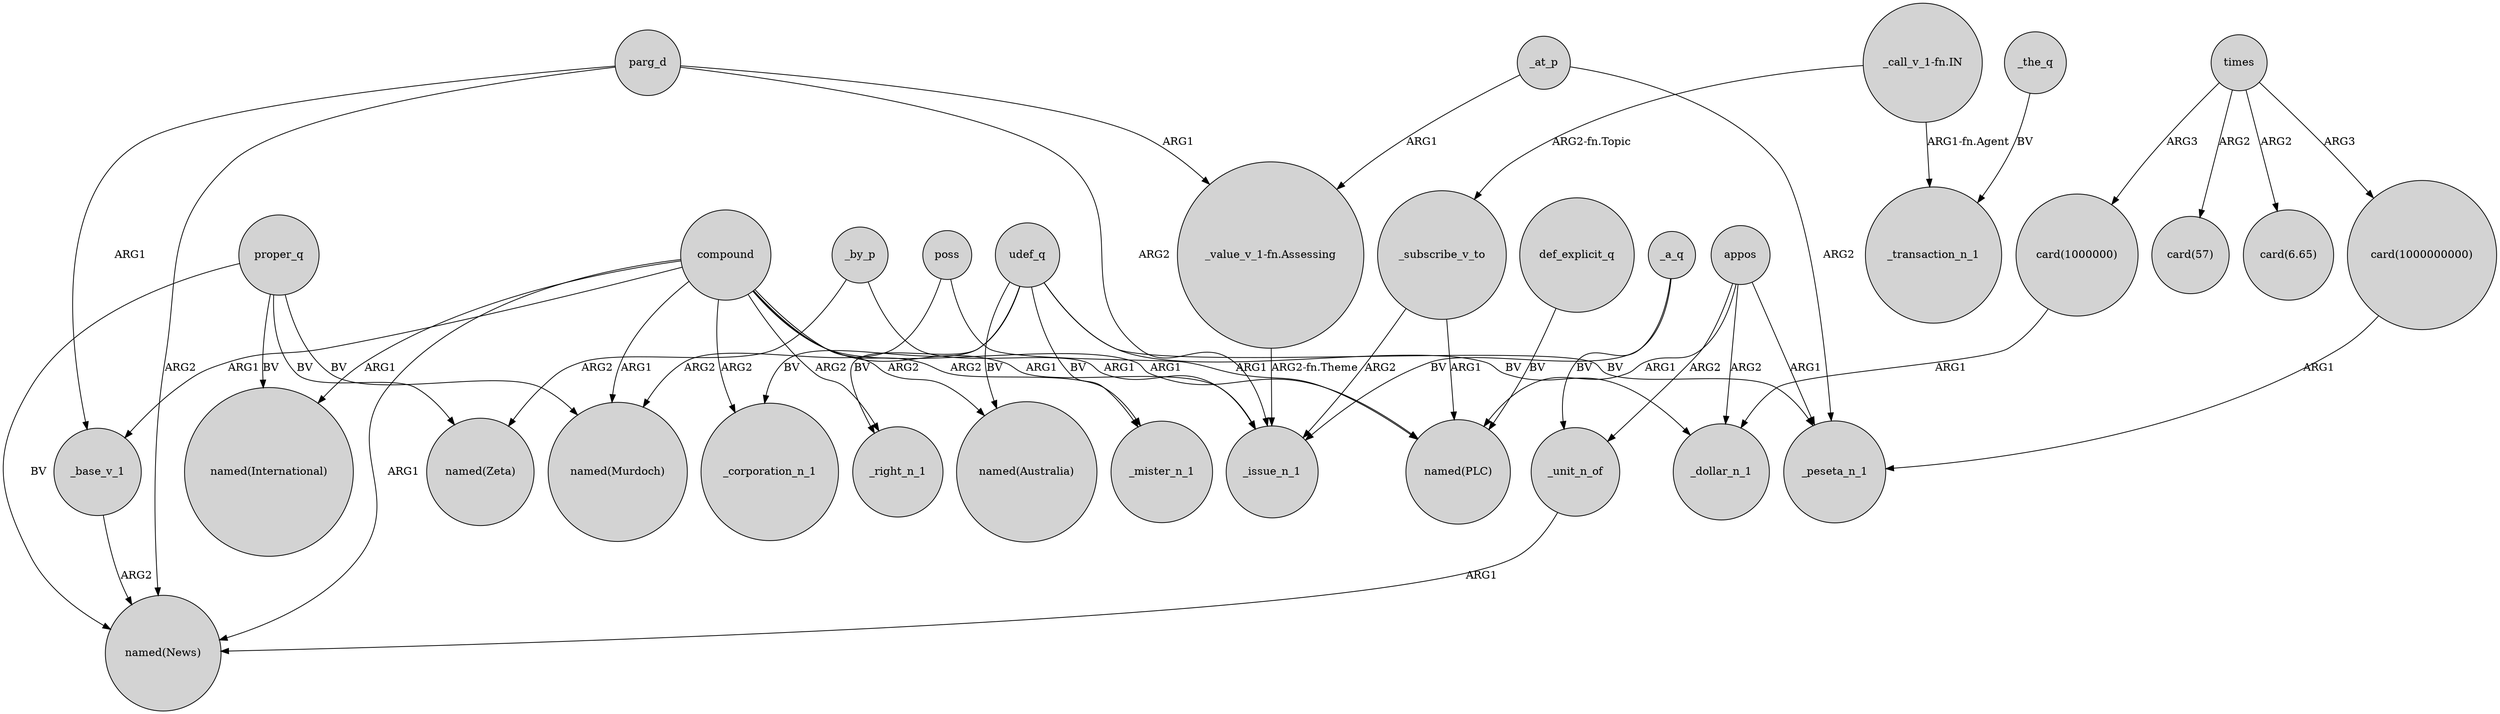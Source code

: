 digraph {
	node [shape=circle style=filled]
	compound -> "named(International)" [label=ARG1]
	compound -> "named(News)" [label=ARG1]
	appos -> _dollar_n_1 [label=ARG2]
	"card(1000000)" -> _dollar_n_1 [label=ARG1]
	"_call_v_1-fn.IN" -> _subscribe_v_to [label="ARG2-fn.Topic"]
	compound -> "named(Australia)" [label=ARG2]
	proper_q -> "named(Murdoch)" [label=BV]
	times -> "card(57)" [label=ARG2]
	times -> "card(6.65)" [label=ARG2]
	udef_q -> "named(Australia)" [label=BV]
	compound -> _mister_n_1 [label=ARG2]
	compound -> _corporation_n_1 [label=ARG2]
	_a_q -> _issue_n_1 [label=BV]
	appos -> _peseta_n_1 [label=ARG1]
	udef_q -> _mister_n_1 [label=BV]
	_by_p -> _issue_n_1 [label=ARG1]
	_at_p -> "_value_v_1-fn.Assessing" [label=ARG1]
	"_call_v_1-fn.IN" -> _transaction_n_1 [label="ARG1-fn.Agent"]
	def_explicit_q -> "named(PLC)" [label=BV]
	"_value_v_1-fn.Assessing" -> _issue_n_1 [label="ARG2-fn.Theme"]
	proper_q -> "named(News)" [label=BV]
	_at_p -> _peseta_n_1 [label=ARG2]
	times -> "card(1000000000)" [label=ARG3]
	compound -> _right_n_1 [label=ARG2]
	udef_q -> _corporation_n_1 [label=BV]
	appos -> "named(PLC)" [label=ARG1]
	compound -> "named(Murdoch)" [label=ARG1]
	compound -> "named(PLC)" [label=ARG1]
	compound -> _base_v_1 [label=ARG1]
	udef_q -> _right_n_1 [label=BV]
	parg_d -> "named(News)" [label=ARG2]
	"card(1000000000)" -> _peseta_n_1 [label=ARG1]
	times -> "card(1000000)" [label=ARG3]
	_a_q -> _unit_n_of [label=BV]
	_subscribe_v_to -> "named(PLC)" [label=ARG1]
	compound -> _issue_n_1 [label=ARG1]
	poss -> "named(Murdoch)" [label=ARG2]
	parg_d -> _issue_n_1 [label=ARG2]
	parg_d -> _base_v_1 [label=ARG1]
	udef_q -> _peseta_n_1 [label=BV]
	_subscribe_v_to -> _issue_n_1 [label=ARG2]
	parg_d -> "_value_v_1-fn.Assessing" [label=ARG1]
	_by_p -> "named(Zeta)" [label=ARG2]
	_the_q -> _transaction_n_1 [label=BV]
	poss -> "named(PLC)" [label=ARG1]
	_unit_n_of -> "named(News)" [label=ARG1]
	proper_q -> "named(Zeta)" [label=BV]
	_base_v_1 -> "named(News)" [label=ARG2]
	udef_q -> _dollar_n_1 [label=BV]
	appos -> _unit_n_of [label=ARG2]
	proper_q -> "named(International)" [label=BV]
}
